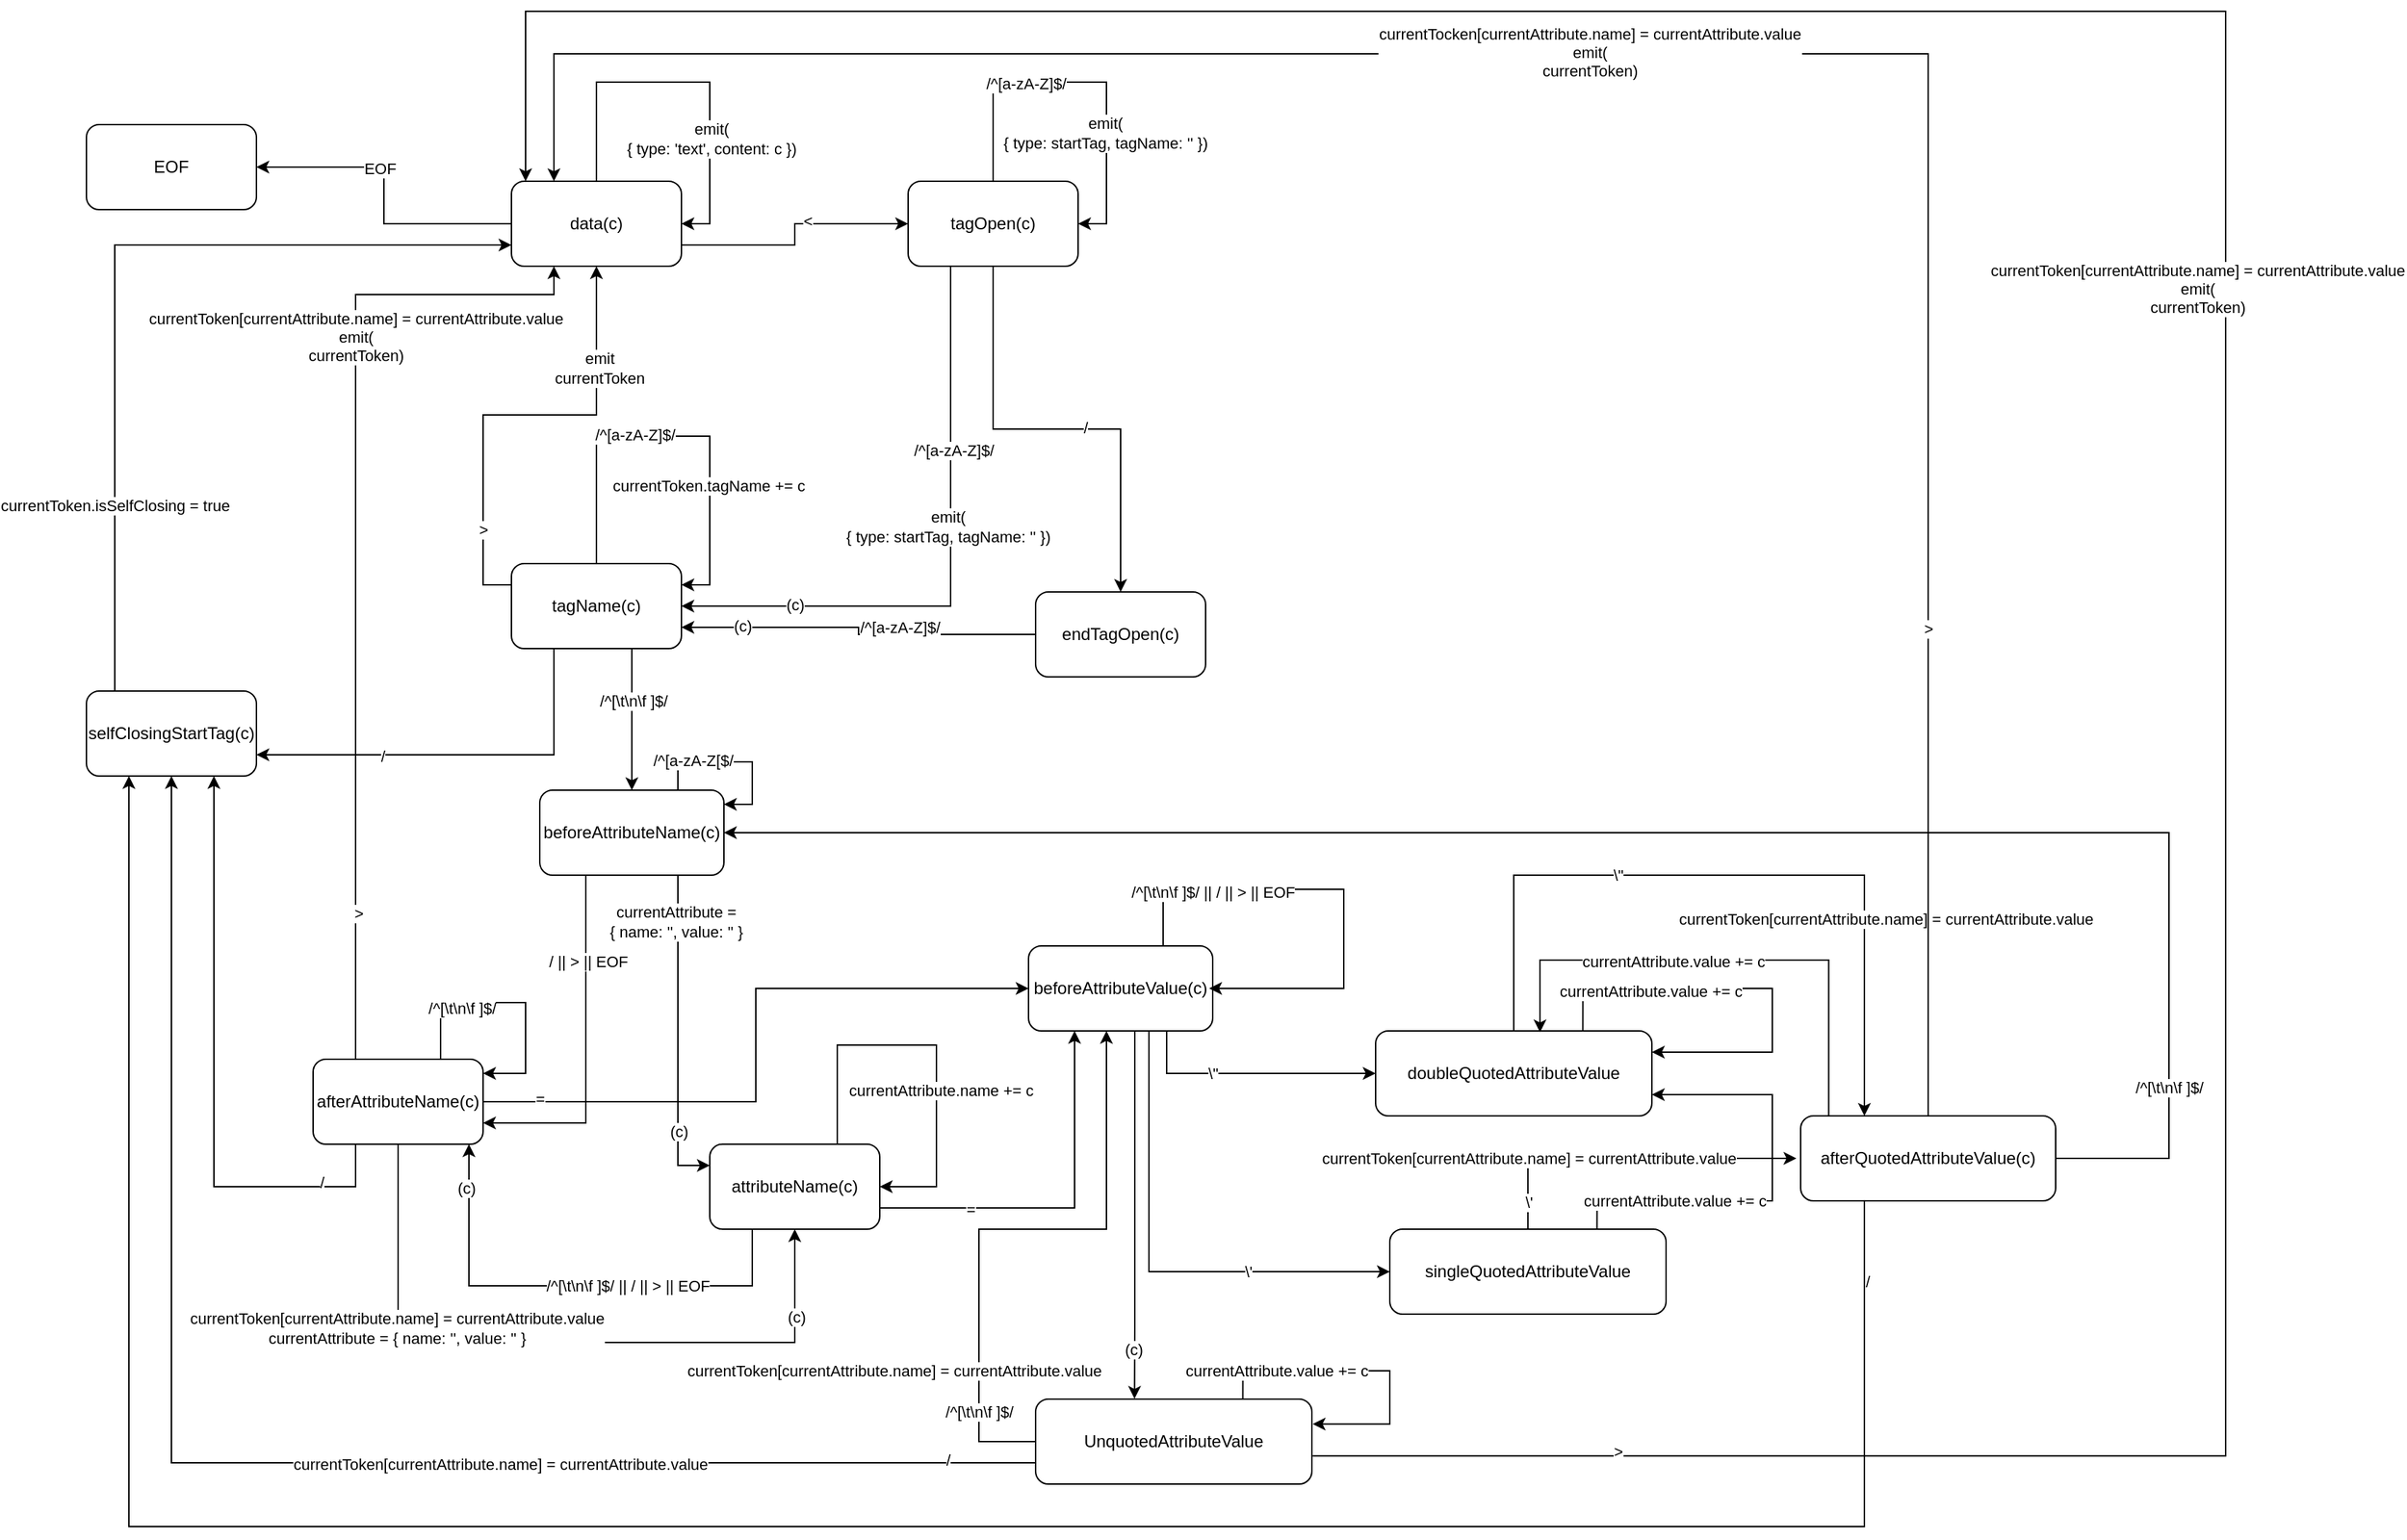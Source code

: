 <mxfile version="13.9.9" type="device"><diagram id="ZM8SUWfqUXs-mKXI-bIn" name="Page-1"><mxGraphModel dx="2354" dy="665" grid="1" gridSize="10" guides="1" tooltips="1" connect="1" arrows="1" fold="1" page="1" pageScale="1" pageWidth="850" pageHeight="1100" math="0" shadow="0"><root><mxCell id="0"/><mxCell id="1" parent="0"/><mxCell id="Q2UeFx3iycXLltLOZtMq-10" style="edgeStyle=orthogonalEdgeStyle;rounded=0;orthogonalLoop=1;jettySize=auto;html=1;entryX=0;entryY=0.5;entryDx=0;entryDy=0;exitX=1;exitY=0.75;exitDx=0;exitDy=0;" parent="1" source="Q2UeFx3iycXLltLOZtMq-1" target="Q2UeFx3iycXLltLOZtMq-2" edge="1"><mxGeometry relative="1" as="geometry"/></mxCell><mxCell id="Q2UeFx3iycXLltLOZtMq-11" value="&amp;lt;" style="edgeLabel;html=1;align=center;verticalAlign=middle;resizable=0;points=[];" parent="Q2UeFx3iycXLltLOZtMq-10" vertex="1" connectable="0"><mxGeometry x="0.182" y="2" relative="1" as="geometry"><mxPoint as="offset"/></mxGeometry></mxCell><mxCell id="Q2UeFx3iycXLltLOZtMq-15" style="edgeStyle=orthogonalEdgeStyle;rounded=0;orthogonalLoop=1;jettySize=auto;html=1;" parent="1" source="Q2UeFx3iycXLltLOZtMq-1" target="Q2UeFx3iycXLltLOZtMq-9" edge="1"><mxGeometry relative="1" as="geometry"/></mxCell><mxCell id="Q2UeFx3iycXLltLOZtMq-16" value="EOF" style="edgeLabel;html=1;align=center;verticalAlign=middle;resizable=0;points=[];" parent="Q2UeFx3iycXLltLOZtMq-15" vertex="1" connectable="0"><mxGeometry x="0.178" y="3" relative="1" as="geometry"><mxPoint as="offset"/></mxGeometry></mxCell><mxCell id="Q2UeFx3iycXLltLOZtMq-1" value="data(c)" style="rounded=1;whiteSpace=wrap;html=1;" parent="1" vertex="1"><mxGeometry x="340" y="130" width="120" height="60" as="geometry"/></mxCell><mxCell id="Q2UeFx3iycXLltLOZtMq-20" style="edgeStyle=orthogonalEdgeStyle;rounded=0;orthogonalLoop=1;jettySize=auto;html=1;exitX=0.5;exitY=1;exitDx=0;exitDy=0;entryX=0.5;entryY=0;entryDx=0;entryDy=0;" parent="1" source="Q2UeFx3iycXLltLOZtMq-2" target="Q2UeFx3iycXLltLOZtMq-3" edge="1"><mxGeometry relative="1" as="geometry"/></mxCell><mxCell id="Q2UeFx3iycXLltLOZtMq-21" value="/" style="edgeLabel;html=1;align=center;verticalAlign=middle;resizable=0;points=[];" parent="Q2UeFx3iycXLltLOZtMq-20" vertex="1" connectable="0"><mxGeometry x="0.124" y="1" relative="1" as="geometry"><mxPoint as="offset"/></mxGeometry></mxCell><mxCell id="Q2UeFx3iycXLltLOZtMq-44" style="edgeStyle=orthogonalEdgeStyle;rounded=0;orthogonalLoop=1;jettySize=auto;html=1;exitX=0.25;exitY=1;exitDx=0;exitDy=0;entryX=1;entryY=0.5;entryDx=0;entryDy=0;" parent="1" source="Q2UeFx3iycXLltLOZtMq-2" target="Q2UeFx3iycXLltLOZtMq-4" edge="1"><mxGeometry relative="1" as="geometry"/></mxCell><mxCell id="Q2UeFx3iycXLltLOZtMq-45" value="/^[a-zA-Z]$/" style="edgeLabel;html=1;align=center;verticalAlign=middle;resizable=0;points=[];" parent="Q2UeFx3iycXLltLOZtMq-44" vertex="1" connectable="0"><mxGeometry x="-0.395" y="2" relative="1" as="geometry"><mxPoint as="offset"/></mxGeometry></mxCell><mxCell id="Q2UeFx3iycXLltLOZtMq-47" value="emit(&lt;br&gt;{ type: startTag, tagName: '' })" style="edgeLabel;html=1;align=center;verticalAlign=middle;resizable=0;points=[];" parent="Q2UeFx3iycXLltLOZtMq-44" vertex="1" connectable="0"><mxGeometry x="-0.144" y="-2" relative="1" as="geometry"><mxPoint as="offset"/></mxGeometry></mxCell><mxCell id="Q2UeFx3iycXLltLOZtMq-48" value="(c)" style="edgeLabel;html=1;align=center;verticalAlign=middle;resizable=0;points=[];" parent="Q2UeFx3iycXLltLOZtMq-44" vertex="1" connectable="0"><mxGeometry x="0.628" y="-1" relative="1" as="geometry"><mxPoint as="offset"/></mxGeometry></mxCell><mxCell id="Q2UeFx3iycXLltLOZtMq-2" value="tagOpen(c)" style="rounded=1;whiteSpace=wrap;html=1;" parent="1" vertex="1"><mxGeometry x="620" y="130" width="120" height="60" as="geometry"/></mxCell><mxCell id="Q2UeFx3iycXLltLOZtMq-31" style="edgeStyle=orthogonalEdgeStyle;rounded=0;orthogonalLoop=1;jettySize=auto;html=1;exitX=0;exitY=0.5;exitDx=0;exitDy=0;entryX=1;entryY=0.75;entryDx=0;entryDy=0;" parent="1" source="Q2UeFx3iycXLltLOZtMq-3" target="Q2UeFx3iycXLltLOZtMq-4" edge="1"><mxGeometry relative="1" as="geometry"/></mxCell><mxCell id="Q2UeFx3iycXLltLOZtMq-32" value="/^[a-zA-Z]$/" style="edgeLabel;html=1;align=center;verticalAlign=middle;resizable=0;points=[];" parent="Q2UeFx3iycXLltLOZtMq-31" vertex="1" connectable="0"><mxGeometry x="0.287" y="1" relative="1" as="geometry"><mxPoint x="63" y="-1" as="offset"/></mxGeometry></mxCell><mxCell id="Q2UeFx3iycXLltLOZtMq-49" value="(c)" style="edgeLabel;html=1;align=center;verticalAlign=middle;resizable=0;points=[];" parent="Q2UeFx3iycXLltLOZtMq-31" vertex="1" connectable="0"><mxGeometry x="0.663" y="-1" relative="1" as="geometry"><mxPoint as="offset"/></mxGeometry></mxCell><mxCell id="Q2UeFx3iycXLltLOZtMq-3" value="endTagOpen(c)" style="rounded=1;whiteSpace=wrap;html=1;" parent="1" vertex="1"><mxGeometry x="710" y="420" width="120" height="60" as="geometry"/></mxCell><mxCell id="Q2UeFx3iycXLltLOZtMq-33" style="edgeStyle=orthogonalEdgeStyle;rounded=0;orthogonalLoop=1;jettySize=auto;html=1;" parent="1" source="Q2UeFx3iycXLltLOZtMq-4" target="Q2UeFx3iycXLltLOZtMq-5" edge="1"><mxGeometry relative="1" as="geometry"><Array as="points"><mxPoint x="425" y="480"/><mxPoint x="425" y="480"/></Array></mxGeometry></mxCell><mxCell id="Q2UeFx3iycXLltLOZtMq-34" value="/^[\t\n\f ]$/" style="edgeLabel;html=1;align=center;verticalAlign=middle;resizable=0;points=[];" parent="Q2UeFx3iycXLltLOZtMq-33" vertex="1" connectable="0"><mxGeometry x="-0.267" y="1" relative="1" as="geometry"><mxPoint as="offset"/></mxGeometry></mxCell><mxCell id="Q2UeFx3iycXLltLOZtMq-35" style="edgeStyle=orthogonalEdgeStyle;rounded=0;orthogonalLoop=1;jettySize=auto;html=1;exitX=0.25;exitY=1;exitDx=0;exitDy=0;entryX=1;entryY=0.75;entryDx=0;entryDy=0;" parent="1" source="Q2UeFx3iycXLltLOZtMq-4" target="Q2UeFx3iycXLltLOZtMq-6" edge="1"><mxGeometry relative="1" as="geometry"/></mxCell><mxCell id="Q2UeFx3iycXLltLOZtMq-36" value="/" style="edgeLabel;html=1;align=center;verticalAlign=middle;resizable=0;points=[];" parent="Q2UeFx3iycXLltLOZtMq-35" vertex="1" connectable="0"><mxGeometry x="0.379" y="1" relative="1" as="geometry"><mxPoint as="offset"/></mxGeometry></mxCell><mxCell id="Q2UeFx3iycXLltLOZtMq-41" style="edgeStyle=orthogonalEdgeStyle;rounded=0;orthogonalLoop=1;jettySize=auto;html=1;exitX=0;exitY=0.25;exitDx=0;exitDy=0;entryX=0.5;entryY=1;entryDx=0;entryDy=0;" parent="1" source="Q2UeFx3iycXLltLOZtMq-4" target="Q2UeFx3iycXLltLOZtMq-1" edge="1"><mxGeometry relative="1" as="geometry"/></mxCell><mxCell id="Q2UeFx3iycXLltLOZtMq-42" value="&amp;gt;" style="edgeLabel;html=1;align=center;verticalAlign=middle;resizable=0;points=[];" parent="Q2UeFx3iycXLltLOZtMq-41" vertex="1" connectable="0"><mxGeometry x="-0.637" relative="1" as="geometry"><mxPoint as="offset"/></mxGeometry></mxCell><mxCell id="Q2UeFx3iycXLltLOZtMq-43" value="emit&lt;br&gt;currentToken" style="edgeLabel;html=1;align=center;verticalAlign=middle;resizable=0;points=[];" parent="Q2UeFx3iycXLltLOZtMq-41" vertex="1" connectable="0"><mxGeometry x="0.557" y="-2" relative="1" as="geometry"><mxPoint as="offset"/></mxGeometry></mxCell><mxCell id="Q2UeFx3iycXLltLOZtMq-4" value="tagName(c)" style="rounded=1;whiteSpace=wrap;html=1;" parent="1" vertex="1"><mxGeometry x="340" y="400" width="120" height="60" as="geometry"/></mxCell><mxCell id="Q2UeFx3iycXLltLOZtMq-59" style="edgeStyle=orthogonalEdgeStyle;rounded=0;orthogonalLoop=1;jettySize=auto;html=1;exitX=0.25;exitY=1;exitDx=0;exitDy=0;entryX=1;entryY=0.75;entryDx=0;entryDy=0;" parent="1" source="Q2UeFx3iycXLltLOZtMq-5" target="Q2UeFx3iycXLltLOZtMq-54" edge="1"><mxGeometry relative="1" as="geometry"/></mxCell><mxCell id="Q2UeFx3iycXLltLOZtMq-60" value="/ || &amp;gt; || EOF" style="edgeLabel;html=1;align=center;verticalAlign=middle;resizable=0;points=[];" parent="Q2UeFx3iycXLltLOZtMq-59" vertex="1" connectable="0"><mxGeometry x="-0.62" y="1" relative="1" as="geometry"><mxPoint y="14" as="offset"/></mxGeometry></mxCell><mxCell id="Q2UeFx3iycXLltLOZtMq-62" style="edgeStyle=orthogonalEdgeStyle;rounded=0;orthogonalLoop=1;jettySize=auto;html=1;exitX=0.75;exitY=1;exitDx=0;exitDy=0;entryX=0;entryY=0.25;entryDx=0;entryDy=0;" parent="1" source="Q2UeFx3iycXLltLOZtMq-5" target="Q2UeFx3iycXLltLOZtMq-61" edge="1"><mxGeometry relative="1" as="geometry"/></mxCell><mxCell id="Q2UeFx3iycXLltLOZtMq-63" value="currentAttribute =&lt;br&gt;{ name: '', value: '' }" style="edgeLabel;html=1;align=center;verticalAlign=middle;resizable=0;points=[];" parent="Q2UeFx3iycXLltLOZtMq-62" vertex="1" connectable="0"><mxGeometry x="-0.711" y="-2" relative="1" as="geometry"><mxPoint as="offset"/></mxGeometry></mxCell><mxCell id="Q2UeFx3iycXLltLOZtMq-64" value="(c)" style="edgeLabel;html=1;align=center;verticalAlign=middle;resizable=0;points=[];" parent="Q2UeFx3iycXLltLOZtMq-62" vertex="1" connectable="0"><mxGeometry x="0.388" y="-1" relative="1" as="geometry"><mxPoint x="1" y="22.35" as="offset"/></mxGeometry></mxCell><mxCell id="Q2UeFx3iycXLltLOZtMq-5" value="beforeAttributeName(c)" style="rounded=1;whiteSpace=wrap;html=1;" parent="1" vertex="1"><mxGeometry x="360" y="560" width="130" height="60" as="geometry"/></mxCell><mxCell id="Q2UeFx3iycXLltLOZtMq-52" style="edgeStyle=orthogonalEdgeStyle;rounded=0;orthogonalLoop=1;jettySize=auto;html=1;exitX=0.167;exitY=0.033;exitDx=0;exitDy=0;entryX=0;entryY=0.75;entryDx=0;entryDy=0;exitPerimeter=0;" parent="1" source="Q2UeFx3iycXLltLOZtMq-6" target="Q2UeFx3iycXLltLOZtMq-1" edge="1"><mxGeometry relative="1" as="geometry"><Array as="points"><mxPoint x="60" y="175"/></Array></mxGeometry></mxCell><mxCell id="Q2UeFx3iycXLltLOZtMq-53" value="currentToken.isSelfClosing = true" style="edgeLabel;html=1;align=center;verticalAlign=middle;resizable=0;points=[];" parent="Q2UeFx3iycXLltLOZtMq-52" vertex="1" connectable="0"><mxGeometry x="-0.555" relative="1" as="geometry"><mxPoint as="offset"/></mxGeometry></mxCell><mxCell id="Q2UeFx3iycXLltLOZtMq-6" value="selfClosingStartTag(c)" style="rounded=1;whiteSpace=wrap;html=1;" parent="1" vertex="1"><mxGeometry x="40" y="490" width="120" height="60" as="geometry"/></mxCell><mxCell id="Q2UeFx3iycXLltLOZtMq-9" value="EOF" style="rounded=1;whiteSpace=wrap;html=1;" parent="1" vertex="1"><mxGeometry x="40" y="90" width="120" height="60" as="geometry"/></mxCell><mxCell id="Q2UeFx3iycXLltLOZtMq-18" style="edgeStyle=orthogonalEdgeStyle;rounded=0;orthogonalLoop=1;jettySize=auto;html=1;entryX=1;entryY=0.5;entryDx=0;entryDy=0;" parent="1" source="Q2UeFx3iycXLltLOZtMq-1" target="Q2UeFx3iycXLltLOZtMq-1" edge="1"><mxGeometry relative="1" as="geometry"><Array as="points"><mxPoint x="400" y="60"/><mxPoint x="480" y="60"/><mxPoint x="480" y="160"/></Array></mxGeometry></mxCell><mxCell id="Q2UeFx3iycXLltLOZtMq-19" value="emit(&lt;br&gt;{ type: 'text', content: c })" style="edgeLabel;html=1;align=center;verticalAlign=middle;resizable=0;points=[];" parent="Q2UeFx3iycXLltLOZtMq-18" vertex="1" connectable="0"><mxGeometry x="-0.082" y="1" relative="1" as="geometry"><mxPoint x="27" y="41" as="offset"/></mxGeometry></mxCell><mxCell id="Q2UeFx3iycXLltLOZtMq-22" style="edgeStyle=orthogonalEdgeStyle;rounded=0;orthogonalLoop=1;jettySize=auto;html=1;entryX=1;entryY=0.5;entryDx=0;entryDy=0;" parent="1" source="Q2UeFx3iycXLltLOZtMq-2" target="Q2UeFx3iycXLltLOZtMq-2" edge="1"><mxGeometry relative="1" as="geometry"><Array as="points"><mxPoint x="680" y="60"/><mxPoint x="760" y="60"/><mxPoint x="760" y="160"/></Array></mxGeometry></mxCell><mxCell id="Q2UeFx3iycXLltLOZtMq-23" value="/^[a-zA-Z]$/" style="edgeLabel;html=1;align=center;verticalAlign=middle;resizable=0;points=[];" parent="Q2UeFx3iycXLltLOZtMq-22" vertex="1" connectable="0"><mxGeometry x="-0.311" y="-1" relative="1" as="geometry"><mxPoint as="offset"/></mxGeometry></mxCell><mxCell id="Q2UeFx3iycXLltLOZtMq-24" value="emit(&lt;br&gt;{ type: startTag, tagName: '' })" style="edgeLabel;html=1;align=center;verticalAlign=middle;resizable=0;points=[];" parent="Q2UeFx3iycXLltLOZtMq-22" vertex="1" connectable="0"><mxGeometry x="0.378" y="-1" relative="1" as="geometry"><mxPoint as="offset"/></mxGeometry></mxCell><mxCell id="Q2UeFx3iycXLltLOZtMq-37" style="edgeStyle=orthogonalEdgeStyle;rounded=0;orthogonalLoop=1;jettySize=auto;html=1;exitX=0.5;exitY=0;exitDx=0;exitDy=0;entryX=1;entryY=0.25;entryDx=0;entryDy=0;" parent="1" source="Q2UeFx3iycXLltLOZtMq-4" target="Q2UeFx3iycXLltLOZtMq-4" edge="1"><mxGeometry relative="1" as="geometry"><Array as="points"><mxPoint x="400" y="310"/><mxPoint x="480" y="310"/><mxPoint x="480" y="415"/></Array></mxGeometry></mxCell><mxCell id="Q2UeFx3iycXLltLOZtMq-38" value="/^[a-zA-Z]$/" style="edgeLabel;html=1;align=center;verticalAlign=middle;resizable=0;points=[];" parent="Q2UeFx3iycXLltLOZtMq-37" vertex="1" connectable="0"><mxGeometry x="-0.207" y="1" relative="1" as="geometry"><mxPoint as="offset"/></mxGeometry></mxCell><mxCell id="Q2UeFx3iycXLltLOZtMq-39" value="currentToken.tagName += c" style="edgeLabel;html=1;align=center;verticalAlign=middle;resizable=0;points=[];" parent="Q2UeFx3iycXLltLOZtMq-37" vertex="1" connectable="0"><mxGeometry x="0.39" y="-1" relative="1" as="geometry"><mxPoint as="offset"/></mxGeometry></mxCell><mxCell id="8-xIfhFE3bkYnWI7YXhA-3" style="edgeStyle=orthogonalEdgeStyle;rounded=0;orthogonalLoop=1;jettySize=auto;html=1;exitX=0.25;exitY=1;exitDx=0;exitDy=0;entryX=0.75;entryY=1;entryDx=0;entryDy=0;" edge="1" parent="1" source="Q2UeFx3iycXLltLOZtMq-54" target="Q2UeFx3iycXLltLOZtMq-6"><mxGeometry relative="1" as="geometry"><Array as="points"><mxPoint x="230" y="840"/><mxPoint x="130" y="840"/></Array></mxGeometry></mxCell><mxCell id="8-xIfhFE3bkYnWI7YXhA-4" value="/" style="edgeLabel;html=1;align=center;verticalAlign=middle;resizable=0;points=[];" vertex="1" connectable="0" parent="8-xIfhFE3bkYnWI7YXhA-3"><mxGeometry x="-0.742" y="-3" relative="1" as="geometry"><mxPoint as="offset"/></mxGeometry></mxCell><mxCell id="8-xIfhFE3bkYnWI7YXhA-5" style="edgeStyle=orthogonalEdgeStyle;rounded=0;orthogonalLoop=1;jettySize=auto;html=1;exitX=1;exitY=0.5;exitDx=0;exitDy=0;entryX=0;entryY=0.5;entryDx=0;entryDy=0;" edge="1" parent="1" source="Q2UeFx3iycXLltLOZtMq-54" target="Q2UeFx3iycXLltLOZtMq-68"><mxGeometry relative="1" as="geometry"/></mxCell><mxCell id="8-xIfhFE3bkYnWI7YXhA-6" value="=" style="edgeLabel;html=1;align=center;verticalAlign=middle;resizable=0;points=[];" vertex="1" connectable="0" parent="8-xIfhFE3bkYnWI7YXhA-5"><mxGeometry x="-0.828" y="2" relative="1" as="geometry"><mxPoint as="offset"/></mxGeometry></mxCell><mxCell id="8-xIfhFE3bkYnWI7YXhA-7" style="edgeStyle=orthogonalEdgeStyle;rounded=0;orthogonalLoop=1;jettySize=auto;html=1;exitX=0.25;exitY=0;exitDx=0;exitDy=0;entryX=0.25;entryY=1;entryDx=0;entryDy=0;" edge="1" parent="1" source="Q2UeFx3iycXLltLOZtMq-54" target="Q2UeFx3iycXLltLOZtMq-1"><mxGeometry relative="1" as="geometry"><Array as="points"><mxPoint x="230" y="210"/><mxPoint x="370" y="210"/></Array></mxGeometry></mxCell><mxCell id="8-xIfhFE3bkYnWI7YXhA-8" value="&amp;gt;" style="edgeLabel;html=1;align=center;verticalAlign=middle;resizable=0;points=[];" vertex="1" connectable="0" parent="8-xIfhFE3bkYnWI7YXhA-7"><mxGeometry x="-0.705" y="-2" relative="1" as="geometry"><mxPoint as="offset"/></mxGeometry></mxCell><mxCell id="8-xIfhFE3bkYnWI7YXhA-9" value="currentToken[currentAttribute.name] = currentAttribute.value&lt;br&gt;emit(&lt;br&gt;currentToken)" style="edgeLabel;html=1;align=center;verticalAlign=middle;resizable=0;points=[];" vertex="1" connectable="0" parent="8-xIfhFE3bkYnWI7YXhA-7"><mxGeometry x="0.314" relative="1" as="geometry"><mxPoint y="-50" as="offset"/></mxGeometry></mxCell><mxCell id="8-xIfhFE3bkYnWI7YXhA-13" style="edgeStyle=orthogonalEdgeStyle;rounded=0;orthogonalLoop=1;jettySize=auto;html=1;exitX=0.5;exitY=1;exitDx=0;exitDy=0;entryX=0.5;entryY=1;entryDx=0;entryDy=0;" edge="1" parent="1" source="Q2UeFx3iycXLltLOZtMq-54" target="Q2UeFx3iycXLltLOZtMq-61"><mxGeometry relative="1" as="geometry"><Array as="points"><mxPoint x="260" y="950"/><mxPoint x="540" y="950"/></Array></mxGeometry></mxCell><mxCell id="8-xIfhFE3bkYnWI7YXhA-14" value="(c)" style="edgeLabel;html=1;align=center;verticalAlign=middle;resizable=0;points=[];" vertex="1" connectable="0" parent="8-xIfhFE3bkYnWI7YXhA-13"><mxGeometry x="0.751" y="-1" relative="1" as="geometry"><mxPoint as="offset"/></mxGeometry></mxCell><mxCell id="8-xIfhFE3bkYnWI7YXhA-15" value="&lt;span style=&quot;color: rgba(0 , 0 , 0 , 0) ; font-family: monospace ; font-size: 0px ; background-color: rgb(248 , 249 , 250)&quot;&gt;%3CmxGraphModel%3E%3Croot%3E%3CmxCell%20id%3D%220%22%2F%3E%3CmxCell%20id%3D%221%22%20parent%3D%220%22%2F%3E%3CmxCell%20id%3D%222%22%20value%3D%22currentToken%5BcurrentAttribute.name%5D%20%3D%20currentAttribute.value%26lt%3Bbr%26gt%3Bemit(%26lt%3Bbr%26gt%3BcurrentToken)%22%20style%3D%22edgeLabel%3Bhtml%3D1%3Balign%3Dcenter%3BverticalAlign%3Dmiddle%3Bresizable%3D0%3Bpoints%3D%5B%5D%3B%22%20vertex%3D%221%22%20connectable%3D%220%22%20parent%3D%221%22%3E%3CmxGeometry%20x%3D%22230.05%22%20y%3D%22240.0%22%20as%3D%22geometry%22%2F%3E%3C%2FmxCell%3E%3C%2Froot%3E%3C%2FmxGraphModel%3E&lt;/span&gt;" style="edgeLabel;html=1;align=center;verticalAlign=middle;resizable=0;points=[];" vertex="1" connectable="0" parent="8-xIfhFE3bkYnWI7YXhA-13"><mxGeometry x="-0.803" y="1" relative="1" as="geometry"><mxPoint as="offset"/></mxGeometry></mxCell><mxCell id="8-xIfhFE3bkYnWI7YXhA-16" value="currentToken[currentAttribute.name] = currentAttribute.value&lt;br&gt;currentAttribute = { name: '', value: '' }" style="edgeLabel;html=1;align=center;verticalAlign=middle;resizable=0;points=[];" vertex="1" connectable="0" parent="8-xIfhFE3bkYnWI7YXhA-13"><mxGeometry x="-0.775" y="-1" relative="1" as="geometry"><mxPoint y="73.53" as="offset"/></mxGeometry></mxCell><mxCell id="Q2UeFx3iycXLltLOZtMq-54" value="afterAttributeName(c)" style="rounded=1;whiteSpace=wrap;html=1;" parent="1" vertex="1"><mxGeometry x="200" y="750" width="120" height="60" as="geometry"/></mxCell><mxCell id="Q2UeFx3iycXLltLOZtMq-56" style="edgeStyle=orthogonalEdgeStyle;rounded=0;orthogonalLoop=1;jettySize=auto;html=1;exitX=0.75;exitY=0;exitDx=0;exitDy=0;" parent="1" source="Q2UeFx3iycXLltLOZtMq-5" edge="1"><mxGeometry relative="1" as="geometry"><mxPoint x="490" y="570" as="targetPoint"/><Array as="points"><mxPoint x="458" y="540"/><mxPoint x="510" y="540"/><mxPoint x="510" y="570"/><mxPoint x="490" y="570"/></Array></mxGeometry></mxCell><mxCell id="Q2UeFx3iycXLltLOZtMq-57" value="/^[a-zA-Z[$/" style="edgeLabel;html=1;align=center;verticalAlign=middle;resizable=0;points=[];" parent="Q2UeFx3iycXLltLOZtMq-56" vertex="1" connectable="0"><mxGeometry x="-0.516" y="1" relative="1" as="geometry"><mxPoint x="1" as="offset"/></mxGeometry></mxCell><mxCell id="Q2UeFx3iycXLltLOZtMq-65" style="edgeStyle=orthogonalEdgeStyle;rounded=0;orthogonalLoop=1;jettySize=auto;html=1;exitX=0.25;exitY=1;exitDx=0;exitDy=0;" parent="1" source="Q2UeFx3iycXLltLOZtMq-61" edge="1"><mxGeometry relative="1" as="geometry"><Array as="points"><mxPoint x="510" y="910"/><mxPoint x="310" y="910"/></Array><mxPoint x="310" y="810" as="targetPoint"/></mxGeometry></mxCell><mxCell id="Q2UeFx3iycXLltLOZtMq-66" value="/^[\t\n\f ]$/ || / || &amp;gt; || EOF" style="edgeLabel;html=1;align=center;verticalAlign=middle;resizable=0;points=[];" parent="Q2UeFx3iycXLltLOZtMq-65" vertex="1" connectable="0"><mxGeometry x="0.252" y="2" relative="1" as="geometry"><mxPoint x="85" y="-2" as="offset"/></mxGeometry></mxCell><mxCell id="Q2UeFx3iycXLltLOZtMq-67" value="(c)" style="edgeLabel;html=1;align=center;verticalAlign=middle;resizable=0;points=[];" parent="Q2UeFx3iycXLltLOZtMq-65" vertex="1" connectable="0"><mxGeometry x="0.901" y="2" relative="1" as="geometry"><mxPoint y="13.53" as="offset"/></mxGeometry></mxCell><mxCell id="Q2UeFx3iycXLltLOZtMq-69" style="edgeStyle=orthogonalEdgeStyle;rounded=0;orthogonalLoop=1;jettySize=auto;html=1;exitX=1;exitY=0.75;exitDx=0;exitDy=0;entryX=0.25;entryY=1;entryDx=0;entryDy=0;" parent="1" source="Q2UeFx3iycXLltLOZtMq-61" target="Q2UeFx3iycXLltLOZtMq-68" edge="1"><mxGeometry relative="1" as="geometry"/></mxCell><mxCell id="Q2UeFx3iycXLltLOZtMq-70" value="=" style="edgeLabel;html=1;align=center;verticalAlign=middle;resizable=0;points=[];" parent="Q2UeFx3iycXLltLOZtMq-69" vertex="1" connectable="0"><mxGeometry x="-0.518" y="-1" relative="1" as="geometry"><mxPoint as="offset"/></mxGeometry></mxCell><mxCell id="Q2UeFx3iycXLltLOZtMq-61" value="attributeName(c)" style="rounded=1;whiteSpace=wrap;html=1;" parent="1" vertex="1"><mxGeometry x="480" y="810" width="120" height="60" as="geometry"/></mxCell><mxCell id="Q2UeFx3iycXLltLOZtMq-79" style="edgeStyle=orthogonalEdgeStyle;rounded=0;orthogonalLoop=1;jettySize=auto;html=1;exitX=0.75;exitY=1;exitDx=0;exitDy=0;entryX=0;entryY=0.5;entryDx=0;entryDy=0;" parent="1" source="Q2UeFx3iycXLltLOZtMq-68" target="Q2UeFx3iycXLltLOZtMq-76" edge="1"><mxGeometry relative="1" as="geometry"/></mxCell><mxCell id="Q2UeFx3iycXLltLOZtMq-80" value="\&quot;" style="edgeLabel;html=1;align=center;verticalAlign=middle;resizable=0;points=[];" parent="Q2UeFx3iycXLltLOZtMq-79" vertex="1" connectable="0"><mxGeometry x="-0.386" relative="1" as="geometry"><mxPoint x="7.5" as="offset"/></mxGeometry></mxCell><mxCell id="Q2UeFx3iycXLltLOZtMq-81" style="edgeStyle=orthogonalEdgeStyle;rounded=0;orthogonalLoop=1;jettySize=auto;html=1;exitX=0.5;exitY=1;exitDx=0;exitDy=0;entryX=0;entryY=0.5;entryDx=0;entryDy=0;" parent="1" source="Q2UeFx3iycXLltLOZtMq-68" target="Q2UeFx3iycXLltLOZtMq-77" edge="1"><mxGeometry relative="1" as="geometry"><Array as="points"><mxPoint x="790" y="730"/><mxPoint x="790" y="900"/></Array></mxGeometry></mxCell><mxCell id="Q2UeFx3iycXLltLOZtMq-83" value="\'" style="edgeLabel;html=1;align=center;verticalAlign=middle;resizable=0;points=[];" parent="Q2UeFx3iycXLltLOZtMq-81" vertex="1" connectable="0"><mxGeometry x="-0.333" y="-2" relative="1" as="geometry"><mxPoint x="72" y="70" as="offset"/></mxGeometry></mxCell><mxCell id="Q2UeFx3iycXLltLOZtMq-84" style="edgeStyle=orthogonalEdgeStyle;rounded=0;orthogonalLoop=1;jettySize=auto;html=1;exitX=0.5;exitY=1;exitDx=0;exitDy=0;entryX=0.358;entryY=-0.004;entryDx=0;entryDy=0;entryPerimeter=0;" parent="1" source="Q2UeFx3iycXLltLOZtMq-68" target="Q2UeFx3iycXLltLOZtMq-78" edge="1"><mxGeometry relative="1" as="geometry"><Array as="points"><mxPoint x="780" y="730"/><mxPoint x="780" y="940"/></Array></mxGeometry></mxCell><mxCell id="Q2UeFx3iycXLltLOZtMq-85" value="(c)" style="edgeLabel;html=1;align=center;verticalAlign=middle;resizable=0;points=[];" parent="Q2UeFx3iycXLltLOZtMq-84" vertex="1" connectable="0"><mxGeometry x="0.742" y="-1" relative="1" as="geometry"><mxPoint as="offset"/></mxGeometry></mxCell><mxCell id="Q2UeFx3iycXLltLOZtMq-68" value="beforeAttributeValue(c)" style="rounded=1;whiteSpace=wrap;html=1;" parent="1" vertex="1"><mxGeometry x="705" y="670" width="130" height="60" as="geometry"/></mxCell><mxCell id="Q2UeFx3iycXLltLOZtMq-72" style="edgeStyle=orthogonalEdgeStyle;rounded=0;orthogonalLoop=1;jettySize=auto;html=1;exitX=0.75;exitY=0;exitDx=0;exitDy=0;entryX=1;entryY=0.5;entryDx=0;entryDy=0;" parent="1" source="Q2UeFx3iycXLltLOZtMq-61" target="Q2UeFx3iycXLltLOZtMq-61" edge="1"><mxGeometry relative="1" as="geometry"><Array as="points"><mxPoint x="570" y="740"/><mxPoint x="640" y="740"/><mxPoint x="640" y="840"/></Array></mxGeometry></mxCell><mxCell id="Q2UeFx3iycXLltLOZtMq-73" value="currentAttribute.name += c" style="edgeLabel;html=1;align=center;verticalAlign=middle;resizable=0;points=[];" parent="Q2UeFx3iycXLltLOZtMq-72" vertex="1" connectable="0"><mxGeometry x="0.229" y="3" relative="1" as="geometry"><mxPoint as="offset"/></mxGeometry></mxCell><mxCell id="Q2UeFx3iycXLltLOZtMq-74" style="edgeStyle=orthogonalEdgeStyle;rounded=0;orthogonalLoop=1;jettySize=auto;html=1;exitX=0.75;exitY=0;exitDx=0;exitDy=0;entryX=1;entryY=0.5;entryDx=0;entryDy=0;" parent="1" edge="1"><mxGeometry relative="1" as="geometry"><mxPoint x="800" y="670" as="sourcePoint"/><mxPoint x="832.5" y="700" as="targetPoint"/><Array as="points"><mxPoint x="800.5" y="630"/><mxPoint x="927.5" y="630"/><mxPoint x="927.5" y="700"/></Array></mxGeometry></mxCell><mxCell id="Q2UeFx3iycXLltLOZtMq-75" value="/^[\t\n\f ]$/ || / || &amp;gt; || EOF" style="edgeLabel;html=1;align=center;verticalAlign=middle;resizable=0;points=[];" parent="Q2UeFx3iycXLltLOZtMq-74" vertex="1" connectable="0"><mxGeometry x="-0.37" y="-2" relative="1" as="geometry"><mxPoint x="-30" as="offset"/></mxGeometry></mxCell><mxCell id="Q2UeFx3iycXLltLOZtMq-87" style="edgeStyle=orthogonalEdgeStyle;rounded=0;orthogonalLoop=1;jettySize=auto;html=1;exitX=0.5;exitY=0;exitDx=0;exitDy=0;entryX=0.25;entryY=0;entryDx=0;entryDy=0;" parent="1" source="Q2UeFx3iycXLltLOZtMq-76" target="Q2UeFx3iycXLltLOZtMq-86" edge="1"><mxGeometry relative="1" as="geometry"><Array as="points"><mxPoint x="1048" y="620"/><mxPoint x="1295" y="620"/></Array></mxGeometry></mxCell><mxCell id="Q2UeFx3iycXLltLOZtMq-88" value="currentToken[currentAttribute.name] = currentAttribute.value" style="edgeLabel;html=1;align=center;verticalAlign=middle;resizable=0;points=[];" parent="Q2UeFx3iycXLltLOZtMq-87" vertex="1" connectable="0"><mxGeometry x="-0.672" y="2" relative="1" as="geometry"><mxPoint x="264.5" y="7" as="offset"/></mxGeometry></mxCell><mxCell id="Q2UeFx3iycXLltLOZtMq-91" value="\&quot;" style="edgeLabel;html=1;align=center;verticalAlign=middle;resizable=0;points=[];" parent="Q2UeFx3iycXLltLOZtMq-87" vertex="1" connectable="0"><mxGeometry x="-0.307" relative="1" as="geometry"><mxPoint as="offset"/></mxGeometry></mxCell><mxCell id="Q2UeFx3iycXLltLOZtMq-76" value="doubleQuotedAttributeValue" style="rounded=1;whiteSpace=wrap;html=1;" parent="1" vertex="1"><mxGeometry x="950" y="730" width="195" height="60" as="geometry"/></mxCell><mxCell id="Q2UeFx3iycXLltLOZtMq-96" value="\'" style="edgeStyle=orthogonalEdgeStyle;rounded=0;orthogonalLoop=1;jettySize=auto;html=1;exitX=0.5;exitY=0;exitDx=0;exitDy=0;" parent="1" source="Q2UeFx3iycXLltLOZtMq-77" edge="1"><mxGeometry x="-0.837" relative="1" as="geometry"><mxPoint x="1247" y="820" as="targetPoint"/><Array as="points"><mxPoint x="1058" y="820"/><mxPoint x="1247" y="820"/></Array><mxPoint as="offset"/></mxGeometry></mxCell><mxCell id="Q2UeFx3iycXLltLOZtMq-97" value="currentToken[currentAttribute.name] = currentAttribute.value" style="edgeLabel;html=1;align=center;verticalAlign=middle;resizable=0;points=[];" parent="Q2UeFx3iycXLltLOZtMq-96" vertex="1" connectable="0"><mxGeometry x="-0.052" relative="1" as="geometry"><mxPoint x="-63" as="offset"/></mxGeometry></mxCell><mxCell id="Q2UeFx3iycXLltLOZtMq-77" value="singleQuotedAttributeValue" style="rounded=1;whiteSpace=wrap;html=1;" parent="1" vertex="1"><mxGeometry x="960" y="870" width="195" height="60" as="geometry"/></mxCell><mxCell id="Q2UeFx3iycXLltLOZtMq-110" style="edgeStyle=orthogonalEdgeStyle;rounded=0;orthogonalLoop=1;jettySize=auto;html=1;exitX=0;exitY=0.5;exitDx=0;exitDy=0;" parent="1" source="Q2UeFx3iycXLltLOZtMq-78" edge="1"><mxGeometry relative="1" as="geometry"><mxPoint x="760" y="730" as="targetPoint"/><Array as="points"><mxPoint x="670" y="1020"/><mxPoint x="670" y="870"/><mxPoint x="760" y="870"/></Array></mxGeometry></mxCell><mxCell id="Q2UeFx3iycXLltLOZtMq-111" value="/^[\t\n\f ]$/" style="edgeLabel;html=1;align=center;verticalAlign=middle;resizable=0;points=[];" parent="Q2UeFx3iycXLltLOZtMq-110" vertex="1" connectable="0"><mxGeometry x="-0.709" relative="1" as="geometry"><mxPoint as="offset"/></mxGeometry></mxCell><mxCell id="Q2UeFx3iycXLltLOZtMq-112" value="currentToken[currentAttribute.name] = currentAttribute.value" style="edgeLabel;html=1;align=center;verticalAlign=middle;resizable=0;points=[];" parent="Q2UeFx3iycXLltLOZtMq-110" vertex="1" connectable="0"><mxGeometry x="-0.413" relative="1" as="geometry"><mxPoint x="-60.06" y="33.59" as="offset"/></mxGeometry></mxCell><mxCell id="Q2UeFx3iycXLltLOZtMq-113" style="edgeStyle=orthogonalEdgeStyle;rounded=0;orthogonalLoop=1;jettySize=auto;html=1;exitX=0;exitY=0.75;exitDx=0;exitDy=0;" parent="1" source="Q2UeFx3iycXLltLOZtMq-78" edge="1"><mxGeometry relative="1" as="geometry"><mxPoint x="100" y="550" as="targetPoint"/><Array as="points"><mxPoint x="100" y="1035"/><mxPoint x="100" y="550"/></Array></mxGeometry></mxCell><mxCell id="Q2UeFx3iycXLltLOZtMq-114" value="/" style="edgeLabel;html=1;align=center;verticalAlign=middle;resizable=0;points=[];" parent="Q2UeFx3iycXLltLOZtMq-113" vertex="1" connectable="0"><mxGeometry x="-0.886" y="-2" relative="1" as="geometry"><mxPoint as="offset"/></mxGeometry></mxCell><mxCell id="Q2UeFx3iycXLltLOZtMq-115" value="currentToken[currentAttribute.name] = currentAttribute.value" style="edgeLabel;html=1;align=center;verticalAlign=middle;resizable=0;points=[];" parent="Q2UeFx3iycXLltLOZtMq-113" vertex="1" connectable="0"><mxGeometry x="-0.309" y="1" relative="1" as="geometry"><mxPoint as="offset"/></mxGeometry></mxCell><mxCell id="Q2UeFx3iycXLltLOZtMq-116" style="edgeStyle=orthogonalEdgeStyle;rounded=0;orthogonalLoop=1;jettySize=auto;html=1;exitX=1.003;exitY=0.668;exitDx=0;exitDy=0;exitPerimeter=0;" parent="1" source="Q2UeFx3iycXLltLOZtMq-78" edge="1"><mxGeometry relative="1" as="geometry"><mxPoint x="350" y="130" as="targetPoint"/><Array as="points"><mxPoint x="1550" y="1030"/><mxPoint x="1550" y="10"/><mxPoint x="350" y="10"/></Array></mxGeometry></mxCell><mxCell id="Q2UeFx3iycXLltLOZtMq-117" value="&amp;gt;" style="edgeLabel;html=1;align=center;verticalAlign=middle;resizable=0;points=[];" parent="Q2UeFx3iycXLltLOZtMq-116" vertex="1" connectable="0"><mxGeometry x="-0.856" y="3" relative="1" as="geometry"><mxPoint as="offset"/></mxGeometry></mxCell><mxCell id="Q2UeFx3iycXLltLOZtMq-118" value="currentToken[currentAttribute.name] = currentAttribute.value&lt;br&gt;emit(&lt;br&gt;currentToken)" style="edgeLabel;html=1;align=center;verticalAlign=middle;resizable=0;points=[];" parent="Q2UeFx3iycXLltLOZtMq-116" vertex="1" connectable="0"><mxGeometry x="-0.016" y="-1" relative="1" as="geometry"><mxPoint x="-21" as="offset"/></mxGeometry></mxCell><mxCell id="Q2UeFx3iycXLltLOZtMq-78" value="UnquotedAttributeValue" style="rounded=1;whiteSpace=wrap;html=1;" parent="1" vertex="1"><mxGeometry x="710" y="990" width="195" height="60" as="geometry"/></mxCell><mxCell id="Q2UeFx3iycXLltLOZtMq-99" style="edgeStyle=orthogonalEdgeStyle;rounded=0;orthogonalLoop=1;jettySize=auto;html=1;entryX=1;entryY=0.5;entryDx=0;entryDy=0;" parent="1" source="Q2UeFx3iycXLltLOZtMq-86" target="Q2UeFx3iycXLltLOZtMq-5" edge="1"><mxGeometry relative="1" as="geometry"><Array as="points"><mxPoint x="1510" y="820"/><mxPoint x="1510" y="590"/></Array></mxGeometry></mxCell><mxCell id="Q2UeFx3iycXLltLOZtMq-100" value="/^[\t\n\f ]$/" style="edgeLabel;html=1;align=center;verticalAlign=middle;resizable=0;points=[];" parent="Q2UeFx3iycXLltLOZtMq-99" vertex="1" connectable="0"><mxGeometry x="-0.804" relative="1" as="geometry"><mxPoint as="offset"/></mxGeometry></mxCell><mxCell id="Q2UeFx3iycXLltLOZtMq-101" style="edgeStyle=orthogonalEdgeStyle;rounded=0;orthogonalLoop=1;jettySize=auto;html=1;exitX=0.25;exitY=1;exitDx=0;exitDy=0;entryX=0.25;entryY=1;entryDx=0;entryDy=0;" parent="1" source="Q2UeFx3iycXLltLOZtMq-86" target="Q2UeFx3iycXLltLOZtMq-6" edge="1"><mxGeometry relative="1" as="geometry"><Array as="points"><mxPoint x="1295" y="1080"/><mxPoint x="70" y="1080"/></Array></mxGeometry></mxCell><mxCell id="Q2UeFx3iycXLltLOZtMq-102" value="/" style="edgeLabel;html=1;align=center;verticalAlign=middle;resizable=0;points=[];" parent="Q2UeFx3iycXLltLOZtMq-101" vertex="1" connectable="0"><mxGeometry x="-0.879" y="2" relative="1" as="geometry"><mxPoint y="-63" as="offset"/></mxGeometry></mxCell><mxCell id="Q2UeFx3iycXLltLOZtMq-104" style="edgeStyle=orthogonalEdgeStyle;rounded=0;orthogonalLoop=1;jettySize=auto;html=1;entryX=0.25;entryY=0;entryDx=0;entryDy=0;" parent="1" source="Q2UeFx3iycXLltLOZtMq-86" target="Q2UeFx3iycXLltLOZtMq-1" edge="1"><mxGeometry relative="1" as="geometry"><Array as="points"><mxPoint x="1340" y="40"/><mxPoint x="370" y="40"/></Array></mxGeometry></mxCell><mxCell id="Q2UeFx3iycXLltLOZtMq-105" value="&amp;gt;" style="edgeLabel;html=1;align=center;verticalAlign=middle;resizable=0;points=[];" parent="Q2UeFx3iycXLltLOZtMq-104" vertex="1" connectable="0"><mxGeometry x="-0.62" relative="1" as="geometry"><mxPoint as="offset"/></mxGeometry></mxCell><mxCell id="Q2UeFx3iycXLltLOZtMq-106" value="currentTocken[currentAttribute.name] = currentAttribute.value&lt;br&gt;emit(&lt;br&gt;currentToken)" style="edgeLabel;html=1;align=center;verticalAlign=middle;resizable=0;points=[];" parent="Q2UeFx3iycXLltLOZtMq-104" vertex="1" connectable="0"><mxGeometry x="0.277" y="-1" relative="1" as="geometry"><mxPoint x="166" as="offset"/></mxGeometry></mxCell><mxCell id="Q2UeFx3iycXLltLOZtMq-107" style="edgeStyle=orthogonalEdgeStyle;rounded=0;orthogonalLoop=1;jettySize=auto;html=1;exitX=0.11;exitY=0.002;exitDx=0;exitDy=0;entryX=0.595;entryY=0.017;entryDx=0;entryDy=0;entryPerimeter=0;exitPerimeter=0;" parent="1" source="Q2UeFx3iycXLltLOZtMq-86" target="Q2UeFx3iycXLltLOZtMq-76" edge="1"><mxGeometry relative="1" as="geometry"><Array as="points"><mxPoint x="1270" y="680"/><mxPoint x="1066" y="680"/></Array></mxGeometry></mxCell><mxCell id="Q2UeFx3iycXLltLOZtMq-108" value="currentAttribute.value += c" style="edgeLabel;html=1;align=center;verticalAlign=middle;resizable=0;points=[];" parent="Q2UeFx3iycXLltLOZtMq-107" vertex="1" connectable="0"><mxGeometry x="0.53" y="1" relative="1" as="geometry"><mxPoint x="59" as="offset"/></mxGeometry></mxCell><mxCell id="Q2UeFx3iycXLltLOZtMq-86" value="afterQuotedAttributeValue(c)" style="rounded=1;whiteSpace=wrap;html=1;" parent="1" vertex="1"><mxGeometry x="1250" y="790" width="180" height="60" as="geometry"/></mxCell><mxCell id="Q2UeFx3iycXLltLOZtMq-89" style="edgeStyle=orthogonalEdgeStyle;rounded=0;orthogonalLoop=1;jettySize=auto;html=1;exitX=0.75;exitY=0;exitDx=0;exitDy=0;entryX=1;entryY=0.25;entryDx=0;entryDy=0;" parent="1" source="Q2UeFx3iycXLltLOZtMq-76" target="Q2UeFx3iycXLltLOZtMq-76" edge="1"><mxGeometry relative="1" as="geometry"><Array as="points"><mxPoint x="1096" y="700"/><mxPoint x="1230" y="700"/><mxPoint x="1230" y="745"/></Array></mxGeometry></mxCell><mxCell id="Q2UeFx3iycXLltLOZtMq-90" value="currentAttribute.value += c" style="edgeLabel;html=1;align=center;verticalAlign=middle;resizable=0;points=[];" parent="Q2UeFx3iycXLltLOZtMq-89" vertex="1" connectable="0"><mxGeometry x="-0.254" y="-2" relative="1" as="geometry"><mxPoint x="-32" as="offset"/></mxGeometry></mxCell><mxCell id="Q2UeFx3iycXLltLOZtMq-92" style="edgeStyle=orthogonalEdgeStyle;rounded=0;orthogonalLoop=1;jettySize=auto;html=1;exitX=0.75;exitY=0;exitDx=0;exitDy=0;entryX=1;entryY=0.75;entryDx=0;entryDy=0;" parent="1" source="Q2UeFx3iycXLltLOZtMq-77" target="Q2UeFx3iycXLltLOZtMq-76" edge="1"><mxGeometry relative="1" as="geometry"><Array as="points"><mxPoint x="1106" y="850"/><mxPoint x="1230" y="850"/><mxPoint x="1230" y="775"/></Array></mxGeometry></mxCell><mxCell id="Q2UeFx3iycXLltLOZtMq-93" value="currentAttribute.value += c" style="edgeLabel;html=1;align=center;verticalAlign=middle;resizable=0;points=[];" parent="Q2UeFx3iycXLltLOZtMq-92" vertex="1" connectable="0"><mxGeometry x="-0.509" relative="1" as="geometry"><mxPoint as="offset"/></mxGeometry></mxCell><mxCell id="Q2UeFx3iycXLltLOZtMq-119" style="edgeStyle=orthogonalEdgeStyle;rounded=0;orthogonalLoop=1;jettySize=auto;html=1;exitX=0.75;exitY=0;exitDx=0;exitDy=0;entryX=1.003;entryY=0.293;entryDx=0;entryDy=0;entryPerimeter=0;" parent="1" source="Q2UeFx3iycXLltLOZtMq-78" target="Q2UeFx3iycXLltLOZtMq-78" edge="1"><mxGeometry relative="1" as="geometry"><Array as="points"><mxPoint x="856" y="970"/><mxPoint x="960" y="970"/><mxPoint x="960" y="1008"/></Array></mxGeometry></mxCell><mxCell id="Q2UeFx3iycXLltLOZtMq-120" value="currentAttribute.value += c" style="edgeLabel;html=1;align=center;verticalAlign=middle;resizable=0;points=[];" parent="Q2UeFx3iycXLltLOZtMq-119" vertex="1" connectable="0"><mxGeometry x="-0.403" relative="1" as="geometry"><mxPoint x="-20.75" as="offset"/></mxGeometry></mxCell><mxCell id="8-xIfhFE3bkYnWI7YXhA-1" style="edgeStyle=orthogonalEdgeStyle;rounded=0;orthogonalLoop=1;jettySize=auto;html=1;exitX=0.75;exitY=0;exitDx=0;exitDy=0;" edge="1" parent="1" source="Q2UeFx3iycXLltLOZtMq-54"><mxGeometry relative="1" as="geometry"><mxPoint x="320" y="760" as="targetPoint"/><Array as="points"><mxPoint x="290" y="710"/><mxPoint x="350" y="710"/><mxPoint x="350" y="760"/><mxPoint x="320" y="760"/></Array></mxGeometry></mxCell><mxCell id="8-xIfhFE3bkYnWI7YXhA-2" value="/^[\t\n\f ]$/" style="edgeLabel;html=1;align=center;verticalAlign=middle;resizable=0;points=[];" vertex="1" connectable="0" parent="8-xIfhFE3bkYnWI7YXhA-1"><mxGeometry x="-0.387" y="-4" relative="1" as="geometry"><mxPoint as="offset"/></mxGeometry></mxCell></root></mxGraphModel></diagram></mxfile>